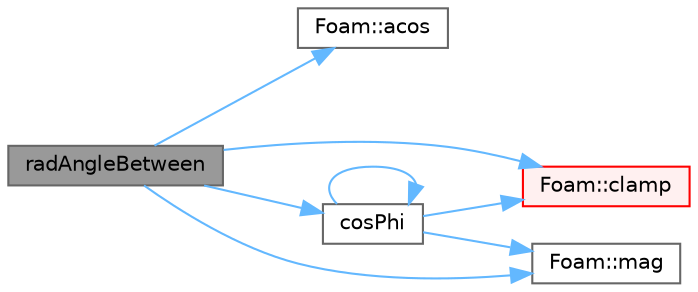 digraph "radAngleBetween"
{
 // LATEX_PDF_SIZE
  bgcolor="transparent";
  edge [fontname=Helvetica,fontsize=10,labelfontname=Helvetica,labelfontsize=10];
  node [fontname=Helvetica,fontsize=10,shape=box,height=0.2,width=0.4];
  rankdir="LR";
  Node1 [id="Node000001",label="radAngleBetween",height=0.2,width=0.4,color="gray40", fillcolor="grey60", style="filled", fontcolor="black",tooltip=" "];
  Node1 -> Node2 [id="edge1_Node000001_Node000002",color="steelblue1",style="solid",tooltip=" "];
  Node2 [id="Node000002",label="Foam::acos",height=0.2,width=0.4,color="grey40", fillcolor="white", style="filled",URL="$namespaceFoam.html#af1788b4e662ef398105742fd8bc861fc",tooltip=" "];
  Node1 -> Node3 [id="edge2_Node000001_Node000003",color="steelblue1",style="solid",tooltip=" "];
  Node3 [id="Node000003",label="Foam::clamp",height=0.2,width=0.4,color="red", fillcolor="#FFF0F0", style="filled",URL="$namespaceFoam.html#a5316c42c2a044eac9c1f1229706a1aaa",tooltip=" "];
  Node1 -> Node8 [id="edge3_Node000001_Node000008",color="steelblue1",style="solid",tooltip=" "];
  Node8 [id="Node000008",label="cosPhi",height=0.2,width=0.4,color="grey40", fillcolor="white", style="filled",URL="$namespaceFoam_1_1vectorTools.html#a5cfdcb97f0b6e29946b39c88a4db3f9e",tooltip=" "];
  Node8 -> Node3 [id="edge4_Node000008_Node000003",color="steelblue1",style="solid",tooltip=" "];
  Node8 -> Node8 [id="edge5_Node000008_Node000008",color="steelblue1",style="solid",tooltip=" "];
  Node8 -> Node9 [id="edge6_Node000008_Node000009",color="steelblue1",style="solid",tooltip=" "];
  Node9 [id="Node000009",label="Foam::mag",height=0.2,width=0.4,color="grey40", fillcolor="white", style="filled",URL="$namespaceFoam.html#a8ac5b57f98f906c36b8a4e989a77dbba",tooltip=" "];
  Node1 -> Node9 [id="edge7_Node000001_Node000009",color="steelblue1",style="solid",tooltip=" "];
}
